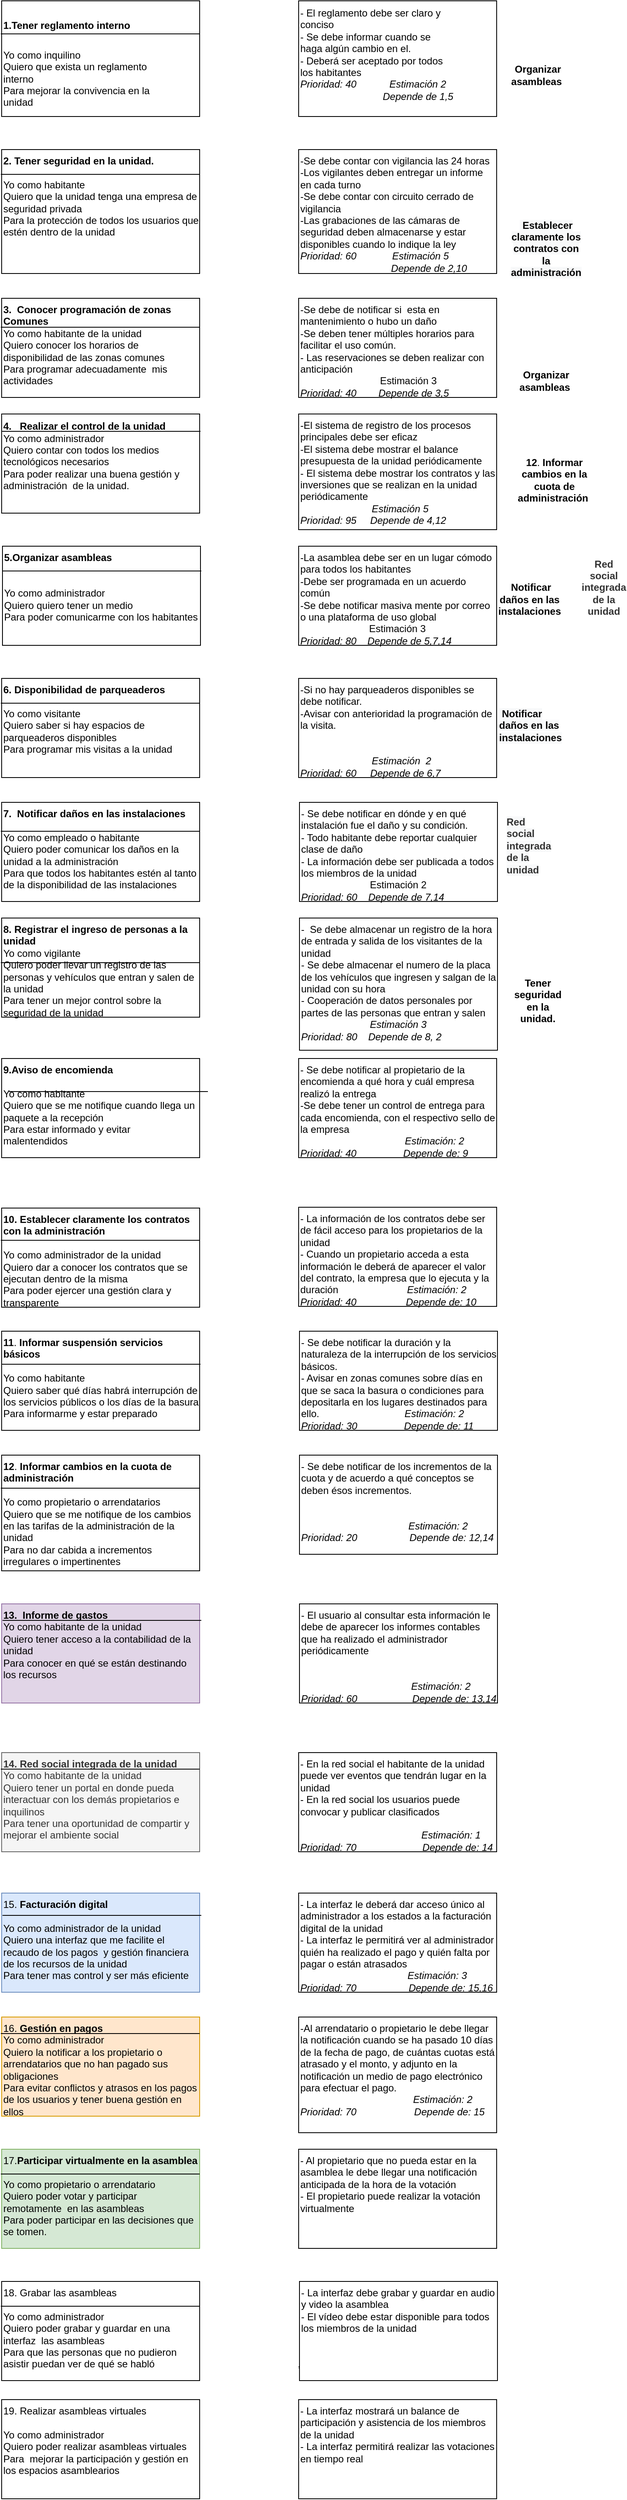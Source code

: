 <mxfile version="13.6.5" type="github">
  <diagram id="wNBqWbaNxDe87QmoSqn4" name="Page-1">
    <mxGraphModel dx="1108" dy="450" grid="1" gridSize="10" guides="1" tooltips="1" connect="1" arrows="1" fold="1" page="1" pageScale="1" pageWidth="827" pageHeight="1169" math="0" shadow="0">
      <root>
        <mxCell id="0" />
        <mxCell id="1" parent="0" />
        <mxCell id="svupegZ1BK7ZTZ6G6fqw-1" value="" style="rounded=0;whiteSpace=wrap;html=1;" parent="1" vertex="1">
          <mxGeometry x="40" y="20" width="240" height="140" as="geometry" />
        </mxCell>
        <mxCell id="svupegZ1BK7ZTZ6G6fqw-2" value="" style="rounded=0;whiteSpace=wrap;html=1;align=left;" parent="1" vertex="1">
          <mxGeometry x="400" y="20" width="240" height="140" as="geometry" />
        </mxCell>
        <mxCell id="svupegZ1BK7ZTZ6G6fqw-3" value="&lt;b&gt;&lt;font style=&quot;font-size: 12px&quot;&gt;1.Tener reglamento interno&lt;/font&gt;&lt;/b&gt;" style="text;html=1;strokeColor=none;fillColor=none;align=left;verticalAlign=middle;whiteSpace=wrap;rounded=0;" parent="1" vertex="1">
          <mxGeometry x="40" y="40" width="240" height="20" as="geometry" />
        </mxCell>
        <mxCell id="svupegZ1BK7ZTZ6G6fqw-5" value="&lt;br&gt;&lt;br&gt;Yo como inquilino&lt;br&gt;Quiero que exista un reglamento interno&lt;br&gt;Para mejorar la convivencia en la unidad" style="text;html=1;strokeColor=none;fillColor=none;align=left;verticalAlign=middle;whiteSpace=wrap;rounded=0;" parent="1" vertex="1">
          <mxGeometry x="40" y="90" width="210" height="20" as="geometry" />
        </mxCell>
        <mxCell id="svupegZ1BK7ZTZ6G6fqw-7" value="- El reglamento debe ser claro y conciso&lt;br&gt;- Se debe informar cuando se haga algún cambio en el.&lt;br&gt;- Deberá ser aceptado por todos los habitantes&lt;br&gt;&lt;i&gt;Prioridad: 40&amp;nbsp; &amp;nbsp; &amp;nbsp; &amp;nbsp; &amp;nbsp; &amp;nbsp; Estimación 2&lt;br&gt;&amp;nbsp; &amp;nbsp; &amp;nbsp; &amp;nbsp; &amp;nbsp; &amp;nbsp; &amp;nbsp; &amp;nbsp; &amp;nbsp; &amp;nbsp; &amp;nbsp; &amp;nbsp; &amp;nbsp; &amp;nbsp; &amp;nbsp; Depende de 1,5&lt;br&gt;&lt;/i&gt;" style="text;html=1;strokeColor=none;fillColor=none;align=left;verticalAlign=middle;whiteSpace=wrap;rounded=0;" parent="1" vertex="1">
          <mxGeometry x="400" y="70" width="190" height="30" as="geometry" />
        </mxCell>
        <mxCell id="svupegZ1BK7ZTZ6G6fqw-8" value="&lt;font&gt;&lt;b&gt;&lt;font style=&quot;font-size: 12px&quot;&gt;2. Tener seguridad en la unidad.&lt;/font&gt;&lt;br&gt;&lt;/b&gt;&lt;/font&gt;&lt;br&gt;Yo como habitante&amp;nbsp;&lt;br&gt;Quiero que la unidad tenga una empresa de seguridad privada&lt;br&gt;Para la protección de todos los usuarios que estén dentro de la unidad" style="rounded=0;whiteSpace=wrap;html=1;align=left;labelPosition=center;verticalLabelPosition=middle;verticalAlign=top;labelBackgroundColor=none;labelBorderColor=none;" parent="1" vertex="1">
          <mxGeometry x="40" y="200" width="240" height="150" as="geometry" />
        </mxCell>
        <mxCell id="svupegZ1BK7ZTZ6G6fqw-10" value="-Se debe contar con vigilancia las 24 horas&lt;br&gt;-Los vigilantes deben entregar un informe en cada turno&lt;br&gt;-Se debe contar con circuito cerrado de vigilancia&lt;br&gt;-Las grabaciones de las cámaras de seguridad deben almacenarse y estar disponibles cuando lo indique la ley&lt;br&gt;&lt;i&gt;Prioridad: 60&amp;nbsp; &amp;nbsp; &amp;nbsp; &amp;nbsp; &amp;nbsp; &amp;nbsp; &amp;nbsp;Estimación 5&amp;nbsp; &amp;nbsp; &amp;nbsp; &amp;nbsp; &amp;nbsp;&lt;br&gt;&amp;nbsp; &amp;nbsp; &amp;nbsp; &amp;nbsp; &amp;nbsp; &amp;nbsp; &amp;nbsp; &amp;nbsp; &amp;nbsp; &amp;nbsp; &amp;nbsp; &amp;nbsp; &amp;nbsp; &amp;nbsp; &amp;nbsp; &amp;nbsp; &amp;nbsp;Depende de 2,10&lt;br&gt;&lt;br&gt;&lt;/i&gt;" style="rounded=0;whiteSpace=wrap;html=1;align=left;labelPosition=center;verticalLabelPosition=middle;verticalAlign=top;labelBackgroundColor=none;labelBorderColor=none;" parent="1" vertex="1">
          <mxGeometry x="400" y="200" width="240" height="150" as="geometry" />
        </mxCell>
        <mxCell id="svupegZ1BK7ZTZ6G6fqw-11" value="&lt;b&gt;&lt;font&gt;&lt;font style=&quot;font-size: 12px&quot;&gt;3.&amp;nbsp; Conocer programación de zonas Comunes&lt;/font&gt;&lt;br&gt;&lt;/font&gt;&lt;/b&gt;Yo como habitante de la unidad&lt;br&gt;Quiero conocer los horarios de disponibilidad de las zonas comunes&amp;nbsp;&lt;br&gt;Para programar adecuadamente&amp;nbsp; mis actividades&amp;nbsp;" style="rounded=0;whiteSpace=wrap;html=1;align=left;labelPosition=center;verticalLabelPosition=middle;verticalAlign=top;labelBackgroundColor=none;labelBorderColor=none;" parent="1" vertex="1">
          <mxGeometry x="40" y="380" width="240" height="120" as="geometry" />
        </mxCell>
        <mxCell id="svupegZ1BK7ZTZ6G6fqw-12" value="-Se debe de notificar si&amp;nbsp; esta en mantenimiento o hubo un daño&lt;br&gt;-Se deben tener múltiples horarios para facilitar el uso común.&lt;br&gt;- Las reservaciones se deben realizar con anticipación&lt;br&gt;&amp;nbsp; &amp;nbsp; &amp;nbsp; &amp;nbsp; &amp;nbsp; &amp;nbsp; &amp;nbsp; &amp;nbsp; &amp;nbsp; &amp;nbsp; &amp;nbsp; &amp;nbsp; &amp;nbsp; &amp;nbsp; &amp;nbsp;Estimación 3&lt;br&gt;&lt;i&gt;Prioridad: 40&amp;nbsp; &amp;nbsp; &amp;nbsp; &amp;nbsp; Depende de 3,5&lt;/i&gt;" style="rounded=0;whiteSpace=wrap;html=1;align=left;labelPosition=center;verticalLabelPosition=middle;verticalAlign=top;labelBackgroundColor=none;labelBorderColor=none;" parent="1" vertex="1">
          <mxGeometry x="400" y="380" width="240" height="120" as="geometry" />
        </mxCell>
        <mxCell id="svupegZ1BK7ZTZ6G6fqw-13" value="&lt;b&gt;&lt;font style=&quot;font-size: 12px&quot;&gt;4.&amp;nbsp; &amp;nbsp;Realizar el control de la unidad&lt;/font&gt;&lt;/b&gt;&lt;span style=&quot;color: rgba(0 , 0 , 0 , 0) ; font-family: monospace&quot;&gt;&lt;b&gt;&lt;font size=&quot;3&quot;&gt;%&lt;/font&gt;&lt;/b&gt;&lt;span style=&quot;font-size: 0px&quot;&gt;3CmxGraphModel%3E%3Croot%3E%3CmxCell%20id%3D%220%22%2F%3E%3CmxCell%20id%3D%221%22%20parent%3D%220%22%2F%3E%3CmxCell%20id%3D%222%22%20value%3D%223.%26amp%3Bnbsp%3B%20Zonas%20Comunes%26lt%3Bbr%26gt%3BYo%20como%20habitante%26amp%3Bnbsp%3B%26lt%3Bbr%26gt%3BQuiero%20conocer%20los%20horarios%20de%20las%20zonas%20comunes%26amp%3Bnbsp%3B%26lt%3Bbr%26gt%3BPara%20programar%20mis%20actividades%26amp%3Bnbsp%3B%26lt%3Bbr%26gt%3B%22%20style%3D%22rounded%3D0%3BwhiteSpace%3Dwrap%3Bhtml%3D1%3Balign%3Dleft%3BlabelPosition%3Dcenter%3BverticalLabelPosition%3Dmiddle%3BverticalAlign%3Dtop%3BlabelBackgroundColor%3Dnone%3BlabelBorderColor%3Dnone%3B%22%20vertex%3D%221%22%20parent%3D%221%22%3E%3CmxGeometry%20x%3D%2240%22%20y%3D%22360%22%20width%3D%22240%22%20height%3D%22120%22%20as%3D%22geometry%22%2F%3E%3C%2FmxCell%3E%3C%2Froot%3E%3C%2FmxGraphModel%3E&lt;/span&gt;&lt;/span&gt;&lt;br&gt;Yo como administrador&amp;nbsp;&lt;br&gt;Quiero contar con todos los medios tecnológicos necesarios&lt;br&gt;Para poder realizar una buena gestión y administración&amp;nbsp; de la unidad." style="rounded=0;whiteSpace=wrap;html=1;align=left;labelPosition=center;verticalLabelPosition=middle;verticalAlign=top;labelBackgroundColor=none;labelBorderColor=none;" parent="1" vertex="1">
          <mxGeometry x="40" y="520" width="240" height="120" as="geometry" />
        </mxCell>
        <mxCell id="svupegZ1BK7ZTZ6G6fqw-14" value="-El sistema de registro de los procesos principales debe ser eficaz&lt;br&gt;-El sistema debe mostrar el balance presupuesta de la unidad periódicamente&lt;br&gt;- El sistema debe mostrar los contratos y las inversiones que se realizan en la unidad periódicamente&lt;br&gt;&lt;i&gt;&amp;nbsp; &amp;nbsp; &amp;nbsp; &amp;nbsp; &amp;nbsp; &amp;nbsp; &amp;nbsp; &amp;nbsp; &amp;nbsp; &amp;nbsp; &amp;nbsp; &amp;nbsp; &amp;nbsp; Estimación&amp;nbsp;5&lt;br&gt;Prioridad: 95&amp;nbsp; &amp;nbsp; &amp;nbsp;Depende de 4,12&lt;/i&gt;" style="rounded=0;whiteSpace=wrap;html=1;align=left;labelPosition=center;verticalLabelPosition=middle;verticalAlign=top;labelBackgroundColor=none;labelBorderColor=none;" parent="1" vertex="1">
          <mxGeometry x="400" y="520" width="240" height="140" as="geometry" />
        </mxCell>
        <mxCell id="svupegZ1BK7ZTZ6G6fqw-15" value="&lt;font style=&quot;font-size: 12px&quot;&gt;&lt;font&gt;&lt;b&gt;5.Organizar asambleas&amp;nbsp;&lt;br&gt;&lt;br&gt;&lt;br&gt;&lt;/b&gt;Yo como administrador&amp;nbsp;&lt;br&gt;Quiero quiero tener un medio&lt;br&gt;Para poder comunicarme con los habitantes&lt;b&gt;&lt;br&gt;&lt;/b&gt;&lt;/font&gt;&lt;/font&gt;" style="rounded=0;whiteSpace=wrap;html=1;align=left;labelPosition=center;verticalLabelPosition=middle;verticalAlign=top;labelBackgroundColor=none;labelBorderColor=none;" parent="1" vertex="1">
          <mxGeometry x="41" y="680" width="240" height="120" as="geometry" />
        </mxCell>
        <mxCell id="svupegZ1BK7ZTZ6G6fqw-16" value="-La asamblea debe ser en un lugar cómodo para todos los habitantes&lt;br&gt;-Debe ser programada en un acuerdo común&lt;br&gt;-Se debe notificar masiva mente por correo o una plataforma de uso global&lt;br&gt;&amp;nbsp; &amp;nbsp; &amp;nbsp; &amp;nbsp; &amp;nbsp; &amp;nbsp; &amp;nbsp; &amp;nbsp; &amp;nbsp; &amp;nbsp; &amp;nbsp; &amp;nbsp; &amp;nbsp;Estimación 3&amp;nbsp;&lt;br&gt;&lt;i&gt;Prioridad: 80&amp;nbsp; &amp;nbsp; Depende de 5,7,14&lt;/i&gt;" style="rounded=0;whiteSpace=wrap;html=1;align=left;labelPosition=center;verticalLabelPosition=middle;verticalAlign=top;labelBackgroundColor=none;labelBorderColor=none;" parent="1" vertex="1">
          <mxGeometry x="400" y="680" width="240" height="120" as="geometry" />
        </mxCell>
        <mxCell id="svupegZ1BK7ZTZ6G6fqw-17" value="&lt;b&gt;&lt;font&gt;&lt;font style=&quot;font-size: 12px&quot;&gt;6. Disponibilidad de parqueaderos&lt;/font&gt;&lt;br&gt;&lt;br&gt;&lt;/font&gt;&lt;/b&gt;Yo como visitante&lt;br&gt;Quiero saber si hay espacios de parqueaderos disponibles&lt;br&gt;Para programar mis visitas a la unidad" style="rounded=0;whiteSpace=wrap;html=1;align=left;labelPosition=center;verticalLabelPosition=middle;verticalAlign=top;labelBackgroundColor=none;labelBorderColor=none;" parent="1" vertex="1">
          <mxGeometry x="40" y="840" width="240" height="120" as="geometry" />
        </mxCell>
        <mxCell id="svupegZ1BK7ZTZ6G6fqw-19" value="-Si no hay parqueaderos disponibles se debe notificar.&lt;br&gt;-Avisar con anterioridad la programación de la visita.&lt;br&gt;&lt;br&gt;&lt;i&gt;&lt;br&gt;&amp;nbsp; &amp;nbsp; &amp;nbsp; &amp;nbsp; &amp;nbsp; &amp;nbsp; &amp;nbsp; &amp;nbsp; &amp;nbsp; &amp;nbsp; &amp;nbsp; &amp;nbsp; &amp;nbsp; Estimación&amp;nbsp; 2&amp;nbsp;&lt;br&gt;Prioridad: 60&amp;nbsp; &amp;nbsp; &amp;nbsp;Depende de 6,7&lt;/i&gt;" style="rounded=0;whiteSpace=wrap;html=1;align=left;labelPosition=center;verticalLabelPosition=middle;verticalAlign=top;labelBackgroundColor=none;labelBorderColor=none;" parent="1" vertex="1">
          <mxGeometry x="400" y="840" width="240" height="120" as="geometry" />
        </mxCell>
        <mxCell id="svupegZ1BK7ZTZ6G6fqw-21" value="&lt;b&gt;&lt;font&gt;&lt;font style=&quot;font-size: 12px&quot;&gt;7.&amp;nbsp; Notificar daños en las instalaciones&lt;/font&gt;&lt;br&gt;&lt;/font&gt;&lt;/b&gt;&lt;br&gt;Yo como empleado o habitante&amp;nbsp;&amp;nbsp;&lt;br&gt;Quiero poder comunicar los daños en la unidad a la administración&lt;br&gt;Para que todos los habitantes estén al tanto de la disponibilidad de las instalaciones&amp;nbsp;" style="rounded=0;whiteSpace=wrap;html=1;align=left;labelPosition=center;verticalLabelPosition=middle;verticalAlign=top;labelBackgroundColor=none;labelBorderColor=none;" parent="1" vertex="1">
          <mxGeometry x="40" y="990" width="240" height="120" as="geometry" />
        </mxCell>
        <mxCell id="GmmOpCF_TdwQESO5ywc--2" value="- Se debe notificar en dónde y en qué instalación fue el daño y su condición.&lt;br&gt;- Todo habitante debe reportar cualquier clase de daño&lt;br&gt;- La información debe ser publicada a todos los miembros de la unidad&lt;br&gt;&amp;nbsp; &amp;nbsp; &amp;nbsp; &amp;nbsp; &amp;nbsp; &amp;nbsp; &amp;nbsp; &amp;nbsp; &amp;nbsp; &amp;nbsp; &amp;nbsp; &amp;nbsp; &amp;nbsp;Estimación 2&lt;br&gt;&lt;i&gt;Prioridad: 60&amp;nbsp; &amp;nbsp; Depende de 7,14&lt;/i&gt;" style="rounded=0;whiteSpace=wrap;html=1;align=left;labelPosition=center;verticalLabelPosition=middle;verticalAlign=top;labelBackgroundColor=none;labelBorderColor=none;" parent="1" vertex="1">
          <mxGeometry x="401" y="990" width="240" height="120" as="geometry" />
        </mxCell>
        <mxCell id="GmmOpCF_TdwQESO5ywc--3" value="&lt;b&gt;&lt;font style=&quot;font-size: 12px&quot;&gt;8. Registrar el ingreso de personas a la unidad&lt;/font&gt;&lt;/b&gt;&lt;br&gt;Yo como vigilante&amp;nbsp;&lt;br&gt;Quiero poder llevar un registro de las personas y vehículos que entran y salen de la unidad&lt;br&gt;Para tener un mejor control sobre la seguridad de la unidad" style="rounded=0;whiteSpace=wrap;html=1;align=left;labelPosition=center;verticalLabelPosition=middle;verticalAlign=top;labelBackgroundColor=none;labelBorderColor=none;" parent="1" vertex="1">
          <mxGeometry x="40" y="1130" width="240" height="120" as="geometry" />
        </mxCell>
        <mxCell id="GmmOpCF_TdwQESO5ywc--4" value="-&amp;nbsp; Se debe almacenar un registro de la hora de entrada y salida de los visitantes de la unidad&amp;nbsp;&lt;br&gt;- Se debe almacenar el numero de la placa de los vehículos que ingresen y salgan de la unidad con su hora&lt;br&gt;- Cooperación de datos personales por partes de las personas que entran y salen&amp;nbsp;&lt;br&gt;&lt;i&gt;&amp;nbsp; &amp;nbsp; &amp;nbsp; &amp;nbsp; &amp;nbsp; &amp;nbsp; &amp;nbsp; &amp;nbsp; &amp;nbsp; &amp;nbsp; &amp;nbsp; &amp;nbsp; &amp;nbsp;Estimación 3&lt;br&gt;Prioridad: 80&amp;nbsp; &amp;nbsp; Depende de 8, 2&lt;/i&gt;" style="rounded=0;whiteSpace=wrap;html=1;align=left;labelPosition=center;verticalLabelPosition=middle;verticalAlign=top;labelBackgroundColor=none;labelBorderColor=none;" parent="1" vertex="1">
          <mxGeometry x="401" y="1130" width="240" height="160" as="geometry" />
        </mxCell>
        <mxCell id="GmmOpCF_TdwQESO5ywc--5" value="&lt;b&gt;9.Aviso de encomienda&lt;br&gt;&lt;/b&gt;&lt;br&gt;Yo como habitante&amp;nbsp;&lt;br&gt;Quiero que se me notifique cuando llega un paquete a la recepción&lt;br&gt;Para estar informado y evitar malentendidos&amp;nbsp;" style="rounded=0;whiteSpace=wrap;html=1;align=left;labelPosition=center;verticalLabelPosition=middle;verticalAlign=top;labelBackgroundColor=none;labelBorderColor=none;" parent="1" vertex="1">
          <mxGeometry x="40" y="1300" width="240" height="120" as="geometry" />
        </mxCell>
        <mxCell id="wmToTJCJ_HMqrvunaIP7-1" value="&lt;b&gt;10. Establecer claramente los contratos con la administración&lt;br&gt;&lt;/b&gt;&lt;br&gt;Yo como administrador de la unidad&lt;br&gt;Quiero dar a conocer los contratos que se ejecutan dentro de la misma&lt;br&gt;Para poder ejercer una gestión clara y transparente" style="rounded=0;whiteSpace=wrap;html=1;align=left;labelPosition=center;verticalLabelPosition=middle;verticalAlign=top;labelBackgroundColor=none;labelBorderColor=none;" parent="1" vertex="1">
          <mxGeometry x="40" y="1481" width="240" height="120" as="geometry" />
        </mxCell>
        <mxCell id="GmmOpCF_TdwQESO5ywc--6" value="- Se debe notificar al propietario de la encomienda a qué hora y cuál empresa realizó la entrega&amp;nbsp;&lt;br&gt;-Se debe tener un control de entrega para cada encomienda, con el respectivo sello de la empresa&lt;br&gt;&amp;nbsp; &amp;nbsp; &amp;nbsp; &amp;nbsp; &amp;nbsp; &amp;nbsp; &amp;nbsp; &amp;nbsp; &amp;nbsp; &amp;nbsp; &amp;nbsp; &amp;nbsp; &amp;nbsp; &amp;nbsp; &amp;nbsp; &amp;nbsp; &amp;nbsp; &amp;nbsp; &amp;nbsp; &lt;i&gt;Estimación: 2&lt;/i&gt;&lt;br&gt;&lt;i&gt;Prioridad: 40&amp;nbsp; &amp;nbsp; &amp;nbsp; &amp;nbsp; &amp;nbsp; &amp;nbsp; &amp;nbsp; &amp;nbsp; &amp;nbsp;Depende de: 9&lt;/i&gt;" style="rounded=0;whiteSpace=wrap;html=1;align=left;labelPosition=center;verticalLabelPosition=middle;verticalAlign=top;labelBackgroundColor=none;labelBorderColor=none;" parent="1" vertex="1">
          <mxGeometry x="400" y="1300" width="240" height="120" as="geometry" />
        </mxCell>
        <mxCell id="GmmOpCF_TdwQESO5ywc--7" value="&lt;b&gt;11&lt;/b&gt;. &lt;b&gt;Informar suspensión servicios básicos&lt;/b&gt;&lt;br&gt;&lt;br&gt;Yo como habitante&lt;br&gt;Quiero saber qué días habrá interrupción de los servicios públicos o los días de la basura&lt;br&gt;Para informarme y estar preparado" style="rounded=0;whiteSpace=wrap;html=1;align=left;labelPosition=center;verticalLabelPosition=middle;verticalAlign=top;labelBackgroundColor=none;labelBorderColor=none;" parent="1" vertex="1">
          <mxGeometry x="40" y="1630" width="240" height="120" as="geometry" />
        </mxCell>
        <mxCell id="wmToTJCJ_HMqrvunaIP7-2" value="- La información de los contratos debe ser de fácil acceso para los propietarios de la unidad&amp;nbsp;&lt;br&gt;- Cuando un propietario acceda a esta información le deberá de aparecer el valor del contrato, la empresa que lo ejecuta y la duración&amp;nbsp; &amp;nbsp; &amp;nbsp; &amp;nbsp; &amp;nbsp; &amp;nbsp; &amp;nbsp; &amp;nbsp; &amp;nbsp; &amp;nbsp; &amp;nbsp; &amp;nbsp; &amp;nbsp;&lt;i&gt;Estimación: 2&lt;/i&gt;&lt;br&gt;&lt;i&gt;Prioridad: 40&amp;nbsp; &amp;nbsp; &amp;nbsp; &amp;nbsp; &amp;nbsp; &amp;nbsp; &amp;nbsp; &amp;nbsp; &amp;nbsp; Depende de: 10&lt;/i&gt;" style="rounded=0;whiteSpace=wrap;html=1;align=left;labelPosition=center;verticalLabelPosition=middle;verticalAlign=top;labelBackgroundColor=none;labelBorderColor=none;" parent="1" vertex="1">
          <mxGeometry x="400" y="1480" width="240" height="120" as="geometry" />
        </mxCell>
        <mxCell id="GmmOpCF_TdwQESO5ywc--8" value="- Se debe notificar la duración y la naturaleza de la interrupción de los servicios básicos.&lt;br&gt;- Avisar en zonas comunes sobre días en que se saca la basura o condiciones para depositarla en los lugares destinados para ello.&amp;nbsp; &amp;nbsp; &amp;nbsp; &amp;nbsp; &amp;nbsp; &amp;nbsp; &amp;nbsp; &amp;nbsp; &amp;nbsp; &amp;nbsp; &amp;nbsp; &amp;nbsp; &amp;nbsp; &amp;nbsp; &amp;nbsp; &amp;nbsp;&lt;i&gt;Estimación: 2&lt;br&gt;Prioridad: 30&amp;nbsp; &amp;nbsp; &amp;nbsp; &amp;nbsp; &amp;nbsp; &amp;nbsp; &amp;nbsp; &amp;nbsp; &amp;nbsp;Depende de: 11&lt;/i&gt;" style="rounded=0;whiteSpace=wrap;html=1;align=left;labelPosition=center;verticalLabelPosition=middle;verticalAlign=top;labelBackgroundColor=none;labelBorderColor=none;" parent="1" vertex="1">
          <mxGeometry x="401" y="1630" width="240" height="120" as="geometry" />
        </mxCell>
        <mxCell id="GmmOpCF_TdwQESO5ywc--9" value="&lt;b&gt;12&lt;/b&gt;. &lt;b&gt;Informar cambios en la cuota de administración&amp;nbsp;&lt;/b&gt;&lt;br&gt;&lt;br&gt;Yo como propietario o arrendatarios&amp;nbsp;&lt;br&gt;Quiero que se me notifique de los cambios en las tarifas de la administración de la unidad&lt;br&gt;Para no dar cabida a incrementos irregulares o impertinentes" style="rounded=0;whiteSpace=wrap;html=1;align=left;labelPosition=center;verticalLabelPosition=middle;verticalAlign=top;labelBackgroundColor=none;labelBorderColor=none;" parent="1" vertex="1">
          <mxGeometry x="40" y="1780" width="240" height="140" as="geometry" />
        </mxCell>
        <mxCell id="GmmOpCF_TdwQESO5ywc--10" value="- Se debe notificar de los incrementos de la cuota y de acuerdo a qué conceptos se deben ésos incrementos.&lt;br&gt;&lt;br&gt;&lt;br&gt;&amp;nbsp; &amp;nbsp; &amp;nbsp; &amp;nbsp; &amp;nbsp; &amp;nbsp; &amp;nbsp; &amp;nbsp; &amp;nbsp; &amp;nbsp; &amp;nbsp; &amp;nbsp; &amp;nbsp; &amp;nbsp; &amp;nbsp; &amp;nbsp; &amp;nbsp; &amp;nbsp; &amp;nbsp; &amp;nbsp;&lt;i&gt;Estimación: 2&lt;/i&gt;&lt;br&gt;&lt;i&gt;Prioridad: 20&amp;nbsp; &amp;nbsp; &amp;nbsp; &amp;nbsp; &amp;nbsp; &amp;nbsp; &amp;nbsp; &amp;nbsp; &amp;nbsp; &amp;nbsp;Depende de: 12,14&amp;nbsp; &amp;nbsp; &amp;nbsp; &amp;nbsp; &amp;nbsp; &amp;nbsp; &amp;nbsp; &amp;nbsp; &amp;nbsp; &amp;nbsp;&lt;/i&gt;" style="rounded=0;whiteSpace=wrap;html=1;align=left;labelPosition=center;verticalLabelPosition=middle;verticalAlign=top;labelBackgroundColor=none;labelBorderColor=none;" parent="1" vertex="1">
          <mxGeometry x="401" y="1780" width="240" height="120" as="geometry" />
        </mxCell>
        <mxCell id="GmmOpCF_TdwQESO5ywc--11" value="&lt;b&gt;13.&lt;/b&gt;&amp;nbsp; &lt;b&gt;Informe de gastos&lt;/b&gt;&amp;nbsp;&lt;br&gt;Yo como habitante de la unidad&lt;br&gt;Quiero tener acceso a la contabilidad de la unidad&lt;br&gt;Para conocer en qué se están destinando los recursos&amp;nbsp;" style="rounded=0;whiteSpace=wrap;html=1;align=left;labelPosition=center;verticalLabelPosition=middle;verticalAlign=top;labelBackgroundColor=none;labelBorderColor=none;fillColor=#e1d5e7;strokeColor=#9673a6;" parent="1" vertex="1">
          <mxGeometry x="40" y="1960" width="240" height="120" as="geometry" />
        </mxCell>
        <mxCell id="GmmOpCF_TdwQESO5ywc--12" value="&lt;b&gt;14. Red social integrada de la unidad&lt;/b&gt;&lt;br&gt;Yo como habitante de la unidad&lt;br&gt;Quiero tener un portal en donde pueda interactuar con los demás propietarios e inquilinos&lt;br&gt;Para tener una oportunidad de compartir y mejorar el ambiente social" style="rounded=0;whiteSpace=wrap;html=1;align=left;labelPosition=center;verticalLabelPosition=middle;verticalAlign=top;labelBackgroundColor=none;labelBorderColor=none;fillColor=#f5f5f5;strokeColor=#666666;fontColor=#333333;" parent="1" vertex="1">
          <mxGeometry x="40" y="2140" width="240" height="120" as="geometry" />
        </mxCell>
        <mxCell id="GmmOpCF_TdwQESO5ywc--14" value="15.&lt;b&gt;&amp;nbsp;Facturación digital&lt;/b&gt;&lt;br&gt;&lt;br&gt;Yo como administrador de la unidad&amp;nbsp;&lt;br&gt;Quiero una interfaz que me facilite el recaudo de los pagos&amp;nbsp; y gestión financiera de los recursos de la unidad&amp;nbsp;&lt;br&gt;Para tener mas control y ser más eficiente" style="rounded=0;whiteSpace=wrap;html=1;align=left;labelPosition=center;verticalLabelPosition=middle;verticalAlign=top;labelBackgroundColor=none;labelBorderColor=none;fillColor=#dae8fc;strokeColor=#6c8ebf;" parent="1" vertex="1">
          <mxGeometry x="40" y="2310" width="240" height="120" as="geometry" />
        </mxCell>
        <mxCell id="GmmOpCF_TdwQESO5ywc--15" value="16. &lt;b&gt;Gestión en pagos&lt;/b&gt;&lt;br&gt;Yo como administrador&amp;nbsp;&lt;br&gt;Quiero la notificar a los propietario o arrendatarios que no han pagado sus obligaciones&lt;br&gt;Para evitar conflictos y atrasos en los pagos de los usuarios y tener buena gestión en ellos" style="rounded=0;whiteSpace=wrap;html=1;align=left;labelPosition=center;verticalLabelPosition=middle;verticalAlign=top;labelBackgroundColor=none;labelBorderColor=none;fillColor=#ffe6cc;strokeColor=#d79b00;" parent="1" vertex="1">
          <mxGeometry x="40" y="2460" width="240" height="120" as="geometry" />
        </mxCell>
        <mxCell id="GmmOpCF_TdwQESO5ywc--16" value="17.&lt;b&gt;Participar virtualmente en la asamblea&lt;/b&gt;&lt;br&gt;&lt;br&gt;Yo como propietario o arrendatario&amp;nbsp;&lt;br&gt;Quiero poder votar y participar remotamente&amp;nbsp; en las asambleas &amp;nbsp;&lt;br&gt;Para poder participar en las decisiones que se tomen." style="rounded=0;whiteSpace=wrap;html=1;align=left;labelPosition=center;verticalLabelPosition=middle;verticalAlign=top;labelBackgroundColor=none;labelBorderColor=none;fillColor=#d5e8d4;strokeColor=#82b366;" parent="1" vertex="1">
          <mxGeometry x="40" y="2620" width="240" height="120" as="geometry" />
        </mxCell>
        <mxCell id="EFDIbAfgCz1s7sX5n9Mg-2" value="- El usuario al consultar esta información le debe de aparecer los informes contables que ha realizado el administrador periódicamente&lt;br&gt;&lt;br&gt;&lt;br&gt;&amp;nbsp; &amp;nbsp; &amp;nbsp; &amp;nbsp; &amp;nbsp; &amp;nbsp; &amp;nbsp; &amp;nbsp; &amp;nbsp; &amp;nbsp; &amp;nbsp; &amp;nbsp; &amp;nbsp; &amp;nbsp; &amp;nbsp; &amp;nbsp; &amp;nbsp; &amp;nbsp; &amp;nbsp; &amp;nbsp; &lt;i&gt;Estimación: 2&lt;/i&gt;&lt;br&gt;&lt;i&gt;Prioridad: 60&amp;nbsp; &amp;nbsp; &amp;nbsp; &amp;nbsp; &amp;nbsp; &amp;nbsp; &amp;nbsp; &amp;nbsp; &amp;nbsp; &amp;nbsp; Depende de: 13,14&lt;/i&gt;" style="rounded=0;whiteSpace=wrap;html=1;align=left;labelPosition=center;verticalLabelPosition=middle;verticalAlign=top;labelBackgroundColor=none;labelBorderColor=none;" vertex="1" parent="1">
          <mxGeometry x="401" y="1960" width="240" height="120" as="geometry" />
        </mxCell>
        <mxCell id="fJNXB6Iudmitxb3w2NpN-1" value="" style="rounded=0;whiteSpace=wrap;html=1;align=left;labelPosition=center;verticalLabelPosition=middle;verticalAlign=top;labelBackgroundColor=none;labelBorderColor=none;" vertex="1" parent="1">
          <mxGeometry x="400" y="2140" width="240" height="120" as="geometry" />
        </mxCell>
        <mxCell id="EFDIbAfgCz1s7sX5n9Mg-3" value="- En la red social el habitante de la unidad puede ver eventos que tendrán lugar en la unidad&lt;br&gt;- En la red social los usuarios puede convocar y publicar clasificados&lt;br&gt;&lt;br&gt;&amp;nbsp; &amp;nbsp; &amp;nbsp; &amp;nbsp; &amp;nbsp; &amp;nbsp; &amp;nbsp; &amp;nbsp; &amp;nbsp; &amp;nbsp; &amp;nbsp; &amp;nbsp; &amp;nbsp; &amp;nbsp; &amp;nbsp; &amp;nbsp; &amp;nbsp; &amp;nbsp; &amp;nbsp; &amp;nbsp; &amp;nbsp; &amp;nbsp; &lt;i&gt;Estimación: 1&lt;br&gt;Prioridad: 70&amp;nbsp; &amp;nbsp; &amp;nbsp; &amp;nbsp; &amp;nbsp; &amp;nbsp; &amp;nbsp; &amp;nbsp; &amp;nbsp; &amp;nbsp; &amp;nbsp; &amp;nbsp; Depende de: 14&lt;/i&gt;" style="rounded=0;whiteSpace=wrap;html=1;align=left;labelPosition=center;verticalLabelPosition=middle;verticalAlign=top;labelBackgroundColor=none;labelBorderColor=none;" vertex="1" parent="1">
          <mxGeometry x="400" y="2140" width="240" height="120" as="geometry" />
        </mxCell>
        <mxCell id="fJNXB6Iudmitxb3w2NpN-2" value="- La interfaz le deberá dar acceso único al administrador a los estados a la facturación digital de la unidad&lt;br&gt;- La interfaz le permitirá ver al administrador quién ha realizado el pago y quién falta por pagar o están atrasados&lt;br&gt;&amp;nbsp; &amp;nbsp; &amp;nbsp; &amp;nbsp; &amp;nbsp; &amp;nbsp; &amp;nbsp; &amp;nbsp; &amp;nbsp; &amp;nbsp; &amp;nbsp; &amp;nbsp; &amp;nbsp; &amp;nbsp; &amp;nbsp; &amp;nbsp; &amp;nbsp; &amp;nbsp; &amp;nbsp; &amp;nbsp;&lt;i&gt;Estimación: 3&lt;br&gt;Prioridad: 70&amp;nbsp; &amp;nbsp; &amp;nbsp; &amp;nbsp; &amp;nbsp; &amp;nbsp; &amp;nbsp; &amp;nbsp; &amp;nbsp; &amp;nbsp;Depende de: 15,16&lt;/i&gt;" style="rounded=0;whiteSpace=wrap;html=1;align=left;labelPosition=center;verticalLabelPosition=middle;verticalAlign=top;labelBackgroundColor=none;labelBorderColor=none;" vertex="1" parent="1">
          <mxGeometry x="400" y="2310" width="240" height="120" as="geometry" />
        </mxCell>
        <mxCell id="fJNXB6Iudmitxb3w2NpN-3" value="-Al arrendatario o propietario le debe llegar la notificación cuando se ha pasado 10 días de la fecha de pago, de cuántas cuotas está atrasado y el monto, y&amp;nbsp;adjunto en la notificación un medio de pago electrónico para efectuar el pago.&lt;br&gt;&amp;nbsp; &amp;nbsp; &amp;nbsp; &amp;nbsp; &amp;nbsp; &amp;nbsp; &amp;nbsp; &amp;nbsp; &amp;nbsp; &amp;nbsp; &amp;nbsp; &amp;nbsp; &amp;nbsp; &amp;nbsp; &amp;nbsp; &amp;nbsp; &amp;nbsp; &amp;nbsp; &amp;nbsp; &amp;nbsp; &amp;nbsp;&lt;i&gt;Estimación: 2&lt;br&gt;Prioridad: 70&amp;nbsp; &amp;nbsp; &amp;nbsp; &amp;nbsp; &amp;nbsp; &amp;nbsp; &amp;nbsp; &amp;nbsp; &amp;nbsp; &amp;nbsp; &amp;nbsp;Depende de: 15&lt;/i&gt;&lt;br&gt;&lt;br&gt;&lt;br&gt;" style="rounded=0;whiteSpace=wrap;html=1;align=left;labelPosition=center;verticalLabelPosition=middle;verticalAlign=top;labelBackgroundColor=none;labelBorderColor=none;" vertex="1" parent="1">
          <mxGeometry x="400" y="2460" width="240" height="140" as="geometry" />
        </mxCell>
        <mxCell id="fJNXB6Iudmitxb3w2NpN-5" value="- Al propietario que no pueda estar en la asamblea le debe llegar una notificación anticipada de la hora de la votación&amp;nbsp;&lt;br&gt;- El propietario puede realizar la votación virtualmente&amp;nbsp;" style="rounded=0;whiteSpace=wrap;html=1;align=left;labelPosition=center;verticalLabelPosition=middle;verticalAlign=top;labelBackgroundColor=none;labelBorderColor=none;" vertex="1" parent="1">
          <mxGeometry x="400" y="2620" width="240" height="120" as="geometry" />
        </mxCell>
        <mxCell id="EFDIbAfgCz1s7sX5n9Mg-7" value="18. Grabar las asambleas&lt;br&gt;&lt;br&gt;Yo como administrador&amp;nbsp;&lt;br&gt;Quiero poder grabar y guardar en una interfaz&amp;nbsp; las asambleas&lt;br&gt;Para que las personas que no pudieron asistir puedan ver de qué se habló" style="rounded=0;whiteSpace=wrap;html=1;align=left;labelPosition=center;verticalLabelPosition=middle;verticalAlign=top;labelBackgroundColor=none;labelBorderColor=none;" vertex="1" parent="1">
          <mxGeometry x="40" y="2780" width="240" height="120" as="geometry" />
        </mxCell>
        <mxCell id="EFDIbAfgCz1s7sX5n9Mg-8" value="- La interfaz debe grabar y guardar en audio y video la asamblea&lt;br&gt;- El vídeo debe estar disponible para todos los miembros de la unidad" style="rounded=0;whiteSpace=wrap;html=1;align=left;labelPosition=center;verticalLabelPosition=middle;verticalAlign=top;labelBackgroundColor=none;labelBorderColor=none;" vertex="1" parent="1">
          <mxGeometry x="401" y="2780" width="240" height="120" as="geometry" />
        </mxCell>
        <mxCell id="KY7rtoQUxeBR3fSWKeVi-1" value="," style="text;html=1;align=center;verticalAlign=middle;resizable=0;points=[];autosize=1;" vertex="1" parent="1">
          <mxGeometry x="390" y="2870" width="20" height="20" as="geometry" />
        </mxCell>
        <mxCell id="EFDIbAfgCz1s7sX5n9Mg-9" value="19. Realizar asambleas virtuales&lt;br&gt;&lt;br&gt;Yo como administrador&amp;nbsp;&lt;br&gt;Quiero poder realizar asambleas virtuales&lt;br&gt;Para&amp;nbsp; mejorar la participación y gestión en los espacios asamblearios" style="rounded=0;whiteSpace=wrap;html=1;align=left;labelPosition=center;verticalLabelPosition=middle;verticalAlign=top;labelBackgroundColor=none;labelBorderColor=none;" vertex="1" parent="1">
          <mxGeometry x="40" y="2923" width="240" height="120" as="geometry" />
        </mxCell>
        <mxCell id="KY7rtoQUxeBR3fSWKeVi-4" value="" style="endArrow=none;html=1;entryX=1;entryY=1;entryDx=0;entryDy=0;" edge="1" parent="1" target="svupegZ1BK7ZTZ6G6fqw-3">
          <mxGeometry width="50" height="50" relative="1" as="geometry">
            <mxPoint x="39" y="60" as="sourcePoint" />
            <mxPoint x="220" y="50" as="targetPoint" />
          </mxGeometry>
        </mxCell>
        <mxCell id="KY7rtoQUxeBR3fSWKeVi-5" value="" style="endArrow=none;html=1;entryX=1;entryY=1;entryDx=0;entryDy=0;" edge="1" parent="1">
          <mxGeometry width="50" height="50" relative="1" as="geometry">
            <mxPoint x="39" y="230" as="sourcePoint" />
            <mxPoint x="280" y="230" as="targetPoint" />
          </mxGeometry>
        </mxCell>
        <mxCell id="KY7rtoQUxeBR3fSWKeVi-6" value="" style="endArrow=none;html=1;entryX=1;entryY=1;entryDx=0;entryDy=0;" edge="1" parent="1">
          <mxGeometry width="50" height="50" relative="1" as="geometry">
            <mxPoint x="39" y="415" as="sourcePoint" />
            <mxPoint x="280" y="415" as="targetPoint" />
          </mxGeometry>
        </mxCell>
        <mxCell id="KY7rtoQUxeBR3fSWKeVi-7" value="" style="endArrow=none;html=1;entryX=1;entryY=1;entryDx=0;entryDy=0;" edge="1" parent="1">
          <mxGeometry width="50" height="50" relative="1" as="geometry">
            <mxPoint x="40" y="541" as="sourcePoint" />
            <mxPoint x="281" y="541" as="targetPoint" />
          </mxGeometry>
        </mxCell>
        <mxCell id="KY7rtoQUxeBR3fSWKeVi-8" value="" style="endArrow=none;html=1;entryX=1;entryY=1;entryDx=0;entryDy=0;" edge="1" parent="1">
          <mxGeometry width="50" height="50" relative="1" as="geometry">
            <mxPoint x="41" y="710" as="sourcePoint" />
            <mxPoint x="282" y="710" as="targetPoint" />
          </mxGeometry>
        </mxCell>
        <mxCell id="KY7rtoQUxeBR3fSWKeVi-9" value="" style="endArrow=none;html=1;entryX=1;entryY=1;entryDx=0;entryDy=0;" edge="1" parent="1">
          <mxGeometry width="50" height="50" relative="1" as="geometry">
            <mxPoint x="39" y="870" as="sourcePoint" />
            <mxPoint x="280" y="870" as="targetPoint" />
          </mxGeometry>
        </mxCell>
        <mxCell id="KY7rtoQUxeBR3fSWKeVi-10" value="" style="endArrow=none;html=1;entryX=1;entryY=1;entryDx=0;entryDy=0;" edge="1" parent="1">
          <mxGeometry width="50" height="50" relative="1" as="geometry">
            <mxPoint x="39" y="1025" as="sourcePoint" />
            <mxPoint x="280" y="1025" as="targetPoint" />
          </mxGeometry>
        </mxCell>
        <mxCell id="KY7rtoQUxeBR3fSWKeVi-11" value="" style="endArrow=none;html=1;entryX=1;entryY=1;entryDx=0;entryDy=0;" edge="1" parent="1">
          <mxGeometry width="50" height="50" relative="1" as="geometry">
            <mxPoint x="39" y="1184" as="sourcePoint" />
            <mxPoint x="280" y="1184" as="targetPoint" />
          </mxGeometry>
        </mxCell>
        <mxCell id="KY7rtoQUxeBR3fSWKeVi-12" value="" style="endArrow=none;html=1;entryX=1;entryY=1;entryDx=0;entryDy=0;" edge="1" parent="1">
          <mxGeometry width="50" height="50" relative="1" as="geometry">
            <mxPoint x="39" y="1520" as="sourcePoint" />
            <mxPoint x="280" y="1520" as="targetPoint" />
          </mxGeometry>
        </mxCell>
        <mxCell id="KY7rtoQUxeBR3fSWKeVi-13" value="" style="endArrow=none;html=1;entryX=1;entryY=1;entryDx=0;entryDy=0;" edge="1" parent="1">
          <mxGeometry width="50" height="50" relative="1" as="geometry">
            <mxPoint x="49" y="1340" as="sourcePoint" />
            <mxPoint x="290" y="1340" as="targetPoint" />
          </mxGeometry>
        </mxCell>
        <mxCell id="KY7rtoQUxeBR3fSWKeVi-14" value="" style="endArrow=none;html=1;entryX=1;entryY=1;entryDx=0;entryDy=0;" edge="1" parent="1">
          <mxGeometry width="50" height="50" relative="1" as="geometry">
            <mxPoint x="40" y="1670" as="sourcePoint" />
            <mxPoint x="281" y="1670" as="targetPoint" />
          </mxGeometry>
        </mxCell>
        <mxCell id="KY7rtoQUxeBR3fSWKeVi-15" value="" style="endArrow=none;html=1;entryX=1;entryY=1;entryDx=0;entryDy=0;" edge="1" parent="1">
          <mxGeometry width="50" height="50" relative="1" as="geometry">
            <mxPoint x="39" y="1820" as="sourcePoint" />
            <mxPoint x="280" y="1820" as="targetPoint" />
          </mxGeometry>
        </mxCell>
        <mxCell id="KY7rtoQUxeBR3fSWKeVi-16" value="" style="endArrow=none;html=1;entryX=1;entryY=1;entryDx=0;entryDy=0;" edge="1" parent="1">
          <mxGeometry width="50" height="50" relative="1" as="geometry">
            <mxPoint x="41" y="1980" as="sourcePoint" />
            <mxPoint x="282" y="1980" as="targetPoint" />
          </mxGeometry>
        </mxCell>
        <mxCell id="KY7rtoQUxeBR3fSWKeVi-17" value="" style="endArrow=none;html=1;entryX=1;entryY=1;entryDx=0;entryDy=0;" edge="1" parent="1">
          <mxGeometry width="50" height="50" relative="1" as="geometry">
            <mxPoint x="39" y="2160" as="sourcePoint" />
            <mxPoint x="280" y="2160" as="targetPoint" />
          </mxGeometry>
        </mxCell>
        <mxCell id="KY7rtoQUxeBR3fSWKeVi-18" value="" style="endArrow=none;html=1;entryX=1;entryY=1;entryDx=0;entryDy=0;" edge="1" parent="1">
          <mxGeometry width="50" height="50" relative="1" as="geometry">
            <mxPoint x="41" y="2337" as="sourcePoint" />
            <mxPoint x="282" y="2337" as="targetPoint" />
          </mxGeometry>
        </mxCell>
        <mxCell id="KY7rtoQUxeBR3fSWKeVi-19" value="" style="endArrow=none;html=1;entryX=1;entryY=1;entryDx=0;entryDy=0;" edge="1" parent="1">
          <mxGeometry width="50" height="50" relative="1" as="geometry">
            <mxPoint x="39" y="2480" as="sourcePoint" />
            <mxPoint x="280" y="2480" as="targetPoint" />
          </mxGeometry>
        </mxCell>
        <mxCell id="KY7rtoQUxeBR3fSWKeVi-20" value="" style="endArrow=none;html=1;entryX=1;entryY=1;entryDx=0;entryDy=0;" edge="1" parent="1">
          <mxGeometry width="50" height="50" relative="1" as="geometry">
            <mxPoint x="39" y="2650" as="sourcePoint" />
            <mxPoint x="280" y="2650" as="targetPoint" />
          </mxGeometry>
        </mxCell>
        <mxCell id="KY7rtoQUxeBR3fSWKeVi-21" value="" style="endArrow=none;html=1;entryX=1;entryY=1;entryDx=0;entryDy=0;" edge="1" parent="1">
          <mxGeometry width="50" height="50" relative="1" as="geometry">
            <mxPoint x="39" y="2810" as="sourcePoint" />
            <mxPoint x="280" y="2810" as="targetPoint" />
          </mxGeometry>
        </mxCell>
        <mxCell id="EFDIbAfgCz1s7sX5n9Mg-10" value="- La interfaz mostrará un balance de participación y asistencia de los miembros de la unidad&lt;br&gt;- La interfaz permitirá realizar las votaciones en tiempo real" style="rounded=0;whiteSpace=wrap;html=1;align=left;labelPosition=center;verticalLabelPosition=middle;verticalAlign=top;labelBackgroundColor=none;labelBorderColor=none;" vertex="1" parent="1">
          <mxGeometry x="400" y="2923" width="240" height="120" as="geometry" />
        </mxCell>
        <mxCell id="fJNXB6Iudmitxb3w2NpN-7" value="&lt;b style=&quot;text-align: left&quot;&gt;Organizar asambleas&amp;nbsp;&lt;/b&gt;" style="text;html=1;strokeColor=none;fillColor=none;align=center;verticalAlign=middle;whiteSpace=wrap;rounded=0;" vertex="1" parent="1">
          <mxGeometry x="670" y="100" width="40" height="20" as="geometry" />
        </mxCell>
        <mxCell id="fJNXB6Iudmitxb3w2NpN-8" value="&#xa;&#xa;&lt;b style=&quot;color: rgb(0, 0, 0); font-family: helvetica; font-size: 12px; font-style: normal; letter-spacing: normal; text-align: left; text-indent: 0px; text-transform: none; word-spacing: 0px; background-color: rgb(248, 249, 250);&quot;&gt;&lt;span&gt;&amp;nbsp;&lt;/span&gt;Establecer claramente los contratos con la administración&lt;/b&gt;&#xa;&#xa;" style="text;html=1;strokeColor=none;fillColor=none;align=center;verticalAlign=middle;whiteSpace=wrap;rounded=0;" vertex="1" parent="1">
          <mxGeometry x="680" y="310" width="40" height="20" as="geometry" />
        </mxCell>
        <mxCell id="fJNXB6Iudmitxb3w2NpN-9" value="&lt;b style=&quot;text-align: left&quot;&gt;Organizar asambleas&amp;nbsp;&lt;/b&gt;" style="text;html=1;strokeColor=none;fillColor=none;align=center;verticalAlign=middle;whiteSpace=wrap;rounded=0;" vertex="1" parent="1">
          <mxGeometry x="680" y="470" width="40" height="20" as="geometry" />
        </mxCell>
        <mxCell id="fJNXB6Iudmitxb3w2NpN-10" value="&lt;b style=&quot;text-align: left&quot;&gt;12&lt;/b&gt;&lt;span style=&quot;text-align: left&quot;&gt;.&amp;nbsp;&lt;/span&gt;&lt;b style=&quot;text-align: left&quot;&gt;Informar cambios en la cuota de administración&amp;nbsp;&lt;/b&gt;" style="text;html=1;strokeColor=none;fillColor=none;align=center;verticalAlign=middle;whiteSpace=wrap;rounded=0;" vertex="1" parent="1">
          <mxGeometry x="690" y="590" width="40" height="20" as="geometry" />
        </mxCell>
        <mxCell id="fJNXB6Iudmitxb3w2NpN-12" value="&lt;br&gt;&lt;br&gt;&lt;b style=&quot;font-family: &amp;#34;helvetica&amp;#34; ; text-align: left&quot;&gt;&amp;nbsp;Notificar daños en las instalaciones&lt;/b&gt;" style="text;html=1;strokeColor=none;fillColor=none;align=center;verticalAlign=middle;whiteSpace=wrap;rounded=0;" vertex="1" parent="1">
          <mxGeometry x="660" y="720" width="40" height="20" as="geometry" />
        </mxCell>
        <mxCell id="fJNXB6Iudmitxb3w2NpN-13" value="&lt;b style=&quot;color: rgb(51 , 51 , 51) ; text-align: left&quot;&gt;Red social integrada de la unidad&lt;/b&gt;" style="text;html=1;strokeColor=none;fillColor=none;align=center;verticalAlign=middle;whiteSpace=wrap;rounded=0;" vertex="1" parent="1">
          <mxGeometry x="750" y="720" width="40" height="20" as="geometry" />
        </mxCell>
        <mxCell id="fJNXB6Iudmitxb3w2NpN-14" value="&lt;br style=&quot;color: rgb(0, 0, 0); font-family: helvetica; font-size: 12px; font-style: normal; font-weight: 400; letter-spacing: normal; text-align: center; text-indent: 0px; text-transform: none; word-spacing: 0px; background-color: rgb(248, 249, 250);&quot;&gt;&lt;br style=&quot;color: rgb(0, 0, 0); font-family: helvetica; font-size: 12px; font-style: normal; font-weight: 400; letter-spacing: normal; text-align: center; text-indent: 0px; text-transform: none; word-spacing: 0px; background-color: rgb(248, 249, 250);&quot;&gt;&lt;b style=&quot;color: rgb(0, 0, 0); font-size: 12px; font-style: normal; letter-spacing: normal; text-indent: 0px; text-transform: none; word-spacing: 0px; background-color: rgb(248, 249, 250); font-family: helvetica; text-align: left;&quot;&gt;&amp;nbsp;Notificar daños en las instalaciones&lt;/b&gt;" style="text;whiteSpace=wrap;html=1;" vertex="1" parent="1">
          <mxGeometry x="641" y="840" width="59" height="60" as="geometry" />
        </mxCell>
        <mxCell id="fJNXB6Iudmitxb3w2NpN-15" value="&lt;b style=&quot;font-family: helvetica; font-size: 12px; font-style: normal; letter-spacing: normal; text-indent: 0px; text-transform: none; word-spacing: 0px; background-color: rgb(248, 249, 250); color: rgb(51, 51, 51); text-align: left;&quot;&gt;Red social integrada de la unidad&lt;/b&gt;" style="text;whiteSpace=wrap;html=1;" vertex="1" parent="1">
          <mxGeometry x="650" y="1000" width="50" height="30" as="geometry" />
        </mxCell>
        <mxCell id="fJNXB6Iudmitxb3w2NpN-24" value="&lt;b style=&quot;text-align: left&quot;&gt;Tener seguridad en la unidad.&lt;/b&gt;" style="text;html=1;strokeColor=none;fillColor=none;align=center;verticalAlign=middle;whiteSpace=wrap;rounded=0;" vertex="1" parent="1">
          <mxGeometry x="670" y="1220" width="40" height="20" as="geometry" />
        </mxCell>
      </root>
    </mxGraphModel>
  </diagram>
</mxfile>

